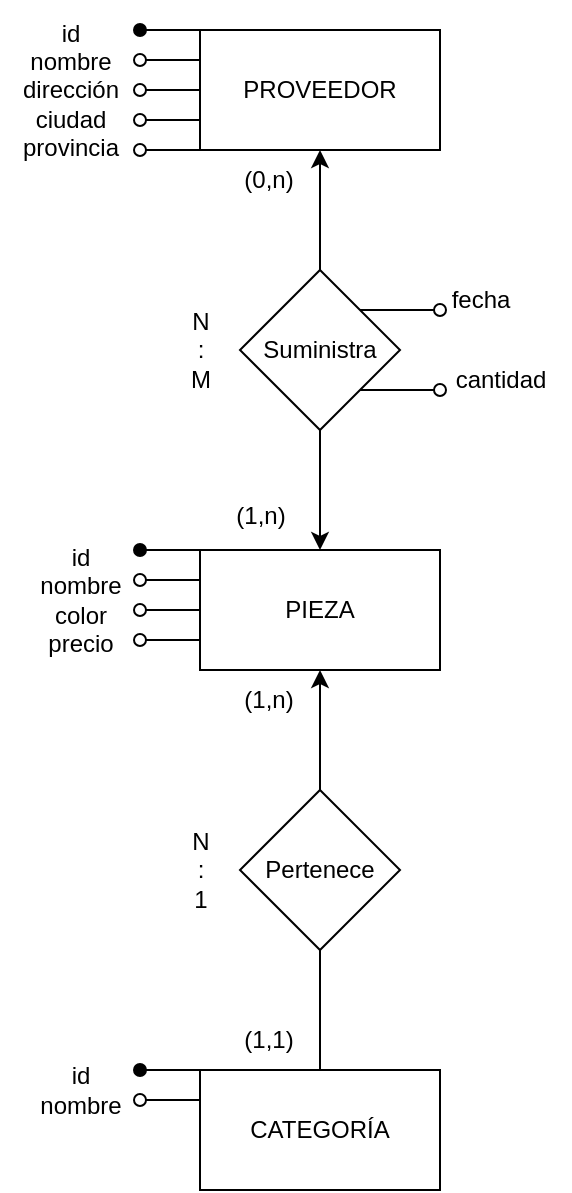 <mxfile version="24.4.0" type="device" pages="2">
  <diagram id="WUGroLP25hpY5_BuatHD" name="Ej1">
    <mxGraphModel dx="924" dy="835" grid="1" gridSize="10" guides="1" tooltips="1" connect="1" arrows="1" fold="1" page="1" pageScale="1" pageWidth="827" pageHeight="1169" math="0" shadow="0">
      <root>
        <mxCell id="0" />
        <mxCell id="1" parent="0" />
        <mxCell id="RNf597-gyo3NhvuBOlGK-37" style="edgeStyle=orthogonalEdgeStyle;rounded=0;orthogonalLoop=1;jettySize=auto;html=1;exitX=0;exitY=0;exitDx=0;exitDy=0;endArrow=oval;endFill=1;" parent="1" source="RNf597-gyo3NhvuBOlGK-1" edge="1">
          <mxGeometry relative="1" as="geometry">
            <mxPoint x="390" y="560.143" as="targetPoint" />
          </mxGeometry>
        </mxCell>
        <mxCell id="RNf597-gyo3NhvuBOlGK-38" style="edgeStyle=orthogonalEdgeStyle;rounded=0;orthogonalLoop=1;jettySize=auto;html=1;exitX=0;exitY=0.25;exitDx=0;exitDy=0;endArrow=oval;endFill=0;" parent="1" source="RNf597-gyo3NhvuBOlGK-1" edge="1">
          <mxGeometry relative="1" as="geometry">
            <mxPoint x="390" y="575" as="targetPoint" />
          </mxGeometry>
        </mxCell>
        <mxCell id="RNf597-gyo3NhvuBOlGK-39" style="edgeStyle=orthogonalEdgeStyle;rounded=0;orthogonalLoop=1;jettySize=auto;html=1;exitX=0;exitY=0.5;exitDx=0;exitDy=0;endArrow=oval;endFill=0;" parent="1" source="RNf597-gyo3NhvuBOlGK-1" edge="1">
          <mxGeometry relative="1" as="geometry">
            <mxPoint x="390" y="589.857" as="targetPoint" />
          </mxGeometry>
        </mxCell>
        <mxCell id="RNf597-gyo3NhvuBOlGK-40" style="edgeStyle=orthogonalEdgeStyle;rounded=0;orthogonalLoop=1;jettySize=auto;html=1;exitX=0;exitY=0.75;exitDx=0;exitDy=0;endArrow=oval;endFill=0;" parent="1" source="RNf597-gyo3NhvuBOlGK-1" edge="1">
          <mxGeometry relative="1" as="geometry">
            <mxPoint x="390" y="605.286" as="targetPoint" />
          </mxGeometry>
        </mxCell>
        <mxCell id="RNf597-gyo3NhvuBOlGK-1" value="PIEZA" style="rounded=0;whiteSpace=wrap;html=1;" parent="1" vertex="1">
          <mxGeometry x="420" y="560" width="120" height="60" as="geometry" />
        </mxCell>
        <mxCell id="RNf597-gyo3NhvuBOlGK-5" style="edgeStyle=orthogonalEdgeStyle;rounded=0;orthogonalLoop=1;jettySize=auto;html=1;exitX=0;exitY=0.25;exitDx=0;exitDy=0;endArrow=oval;endFill=0;" parent="1" source="RNf597-gyo3NhvuBOlGK-2" edge="1">
          <mxGeometry relative="1" as="geometry">
            <mxPoint x="390" y="315" as="targetPoint" />
          </mxGeometry>
        </mxCell>
        <mxCell id="RNf597-gyo3NhvuBOlGK-6" style="edgeStyle=orthogonalEdgeStyle;rounded=0;orthogonalLoop=1;jettySize=auto;html=1;exitX=0;exitY=0.5;exitDx=0;exitDy=0;endArrow=oval;endFill=0;" parent="1" source="RNf597-gyo3NhvuBOlGK-2" edge="1">
          <mxGeometry relative="1" as="geometry">
            <mxPoint x="390" y="330" as="targetPoint" />
          </mxGeometry>
        </mxCell>
        <mxCell id="RNf597-gyo3NhvuBOlGK-7" style="edgeStyle=orthogonalEdgeStyle;rounded=0;orthogonalLoop=1;jettySize=auto;html=1;exitX=0;exitY=0.75;exitDx=0;exitDy=0;endArrow=oval;endFill=0;" parent="1" source="RNf597-gyo3NhvuBOlGK-2" edge="1">
          <mxGeometry relative="1" as="geometry">
            <mxPoint x="390" y="345" as="targetPoint" />
          </mxGeometry>
        </mxCell>
        <mxCell id="RNf597-gyo3NhvuBOlGK-8" style="edgeStyle=orthogonalEdgeStyle;rounded=0;orthogonalLoop=1;jettySize=auto;html=1;exitX=0;exitY=0;exitDx=0;exitDy=0;endArrow=oval;endFill=1;" parent="1" source="RNf597-gyo3NhvuBOlGK-2" edge="1">
          <mxGeometry relative="1" as="geometry">
            <mxPoint x="390" y="300" as="targetPoint" />
          </mxGeometry>
        </mxCell>
        <mxCell id="RNf597-gyo3NhvuBOlGK-9" style="edgeStyle=orthogonalEdgeStyle;rounded=0;orthogonalLoop=1;jettySize=auto;html=1;exitX=0;exitY=1;exitDx=0;exitDy=0;endArrow=oval;endFill=0;" parent="1" source="RNf597-gyo3NhvuBOlGK-2" edge="1">
          <mxGeometry relative="1" as="geometry">
            <mxPoint x="390" y="360" as="targetPoint" />
          </mxGeometry>
        </mxCell>
        <mxCell id="RNf597-gyo3NhvuBOlGK-2" value="PROVEEDOR" style="rounded=0;whiteSpace=wrap;html=1;" parent="1" vertex="1">
          <mxGeometry x="420" y="300" width="120" height="60" as="geometry" />
        </mxCell>
        <mxCell id="RNf597-gyo3NhvuBOlGK-11" value="id&lt;div&gt;nombre&lt;/div&gt;&lt;div&gt;dirección&lt;/div&gt;&lt;div&gt;ciudad&lt;/div&gt;&lt;div&gt;provincia&lt;/div&gt;" style="text;html=1;align=center;verticalAlign=middle;resizable=0;points=[];autosize=1;strokeColor=none;fillColor=none;" parent="1" vertex="1">
          <mxGeometry x="320" y="285" width="70" height="90" as="geometry" />
        </mxCell>
        <mxCell id="RNf597-gyo3NhvuBOlGK-15" style="edgeStyle=orthogonalEdgeStyle;rounded=0;orthogonalLoop=1;jettySize=auto;html=1;exitX=0.5;exitY=1;exitDx=0;exitDy=0;entryX=0.5;entryY=0;entryDx=0;entryDy=0;" parent="1" source="RNf597-gyo3NhvuBOlGK-12" target="RNf597-gyo3NhvuBOlGK-1" edge="1">
          <mxGeometry relative="1" as="geometry" />
        </mxCell>
        <mxCell id="RNf597-gyo3NhvuBOlGK-22" style="edgeStyle=orthogonalEdgeStyle;rounded=0;orthogonalLoop=1;jettySize=auto;html=1;exitX=1;exitY=0;exitDx=0;exitDy=0;endArrow=oval;endFill=0;" parent="1" source="RNf597-gyo3NhvuBOlGK-12" edge="1">
          <mxGeometry relative="1" as="geometry">
            <mxPoint x="540" y="440.143" as="targetPoint" />
          </mxGeometry>
        </mxCell>
        <mxCell id="RNf597-gyo3NhvuBOlGK-23" style="edgeStyle=orthogonalEdgeStyle;rounded=0;orthogonalLoop=1;jettySize=auto;html=1;exitX=1;exitY=1;exitDx=0;exitDy=0;endArrow=oval;endFill=0;" parent="1" source="RNf597-gyo3NhvuBOlGK-12" edge="1">
          <mxGeometry relative="1" as="geometry">
            <mxPoint x="540" y="480.143" as="targetPoint" />
          </mxGeometry>
        </mxCell>
        <mxCell id="RNf597-gyo3NhvuBOlGK-30" style="edgeStyle=orthogonalEdgeStyle;rounded=0;orthogonalLoop=1;jettySize=auto;html=1;exitX=0.5;exitY=0;exitDx=0;exitDy=0;entryX=0.5;entryY=1;entryDx=0;entryDy=0;" parent="1" source="RNf597-gyo3NhvuBOlGK-12" target="RNf597-gyo3NhvuBOlGK-2" edge="1">
          <mxGeometry relative="1" as="geometry" />
        </mxCell>
        <mxCell id="RNf597-gyo3NhvuBOlGK-12" value="Suministra" style="rhombus;whiteSpace=wrap;html=1;" parent="1" vertex="1">
          <mxGeometry x="440" y="420" width="80" height="80" as="geometry" />
        </mxCell>
        <mxCell id="RNf597-gyo3NhvuBOlGK-19" value="N&lt;div&gt;:&lt;/div&gt;&lt;div&gt;M&lt;/div&gt;" style="text;html=1;align=center;verticalAlign=middle;resizable=0;points=[];autosize=1;strokeColor=none;fillColor=none;" parent="1" vertex="1">
          <mxGeometry x="405" y="430" width="30" height="60" as="geometry" />
        </mxCell>
        <mxCell id="RNf597-gyo3NhvuBOlGK-20" value="(1,n)" style="text;html=1;align=center;verticalAlign=middle;resizable=0;points=[];autosize=1;strokeColor=none;fillColor=none;" parent="1" vertex="1">
          <mxGeometry x="425" y="528" width="50" height="30" as="geometry" />
        </mxCell>
        <mxCell id="RNf597-gyo3NhvuBOlGK-21" value="(0&lt;span style=&quot;background-color: initial;&quot;&gt;,n&lt;/span&gt;&lt;span style=&quot;background-color: initial;&quot;&gt;)&lt;/span&gt;" style="text;html=1;align=center;verticalAlign=middle;resizable=0;points=[];autosize=1;strokeColor=none;fillColor=none;" parent="1" vertex="1">
          <mxGeometry x="429" y="360" width="50" height="30" as="geometry" />
        </mxCell>
        <mxCell id="RNf597-gyo3NhvuBOlGK-24" value="fecha" style="text;html=1;align=center;verticalAlign=middle;resizable=0;points=[];autosize=1;strokeColor=none;fillColor=none;" parent="1" vertex="1">
          <mxGeometry x="535" y="420" width="50" height="30" as="geometry" />
        </mxCell>
        <mxCell id="RNf597-gyo3NhvuBOlGK-26" value="cantidad" style="text;html=1;align=center;verticalAlign=middle;resizable=0;points=[];autosize=1;strokeColor=none;fillColor=none;" parent="1" vertex="1">
          <mxGeometry x="535" y="460" width="70" height="30" as="geometry" />
        </mxCell>
        <mxCell id="RNf597-gyo3NhvuBOlGK-28" value="id&lt;div&gt;nombre&lt;/div&gt;&lt;div&gt;color&lt;/div&gt;&lt;div&gt;precio&lt;/div&gt;" style="text;html=1;align=center;verticalAlign=middle;resizable=0;points=[];autosize=1;strokeColor=none;fillColor=none;" parent="1" vertex="1">
          <mxGeometry x="330" y="550" width="60" height="70" as="geometry" />
        </mxCell>
        <mxCell id="RNf597-gyo3NhvuBOlGK-53" style="edgeStyle=orthogonalEdgeStyle;rounded=0;orthogonalLoop=1;jettySize=auto;html=1;exitX=0.5;exitY=0;exitDx=0;exitDy=0;entryX=0.5;entryY=1;entryDx=0;entryDy=0;" parent="1" source="RNf597-gyo3NhvuBOlGK-42" target="RNf597-gyo3NhvuBOlGK-1" edge="1">
          <mxGeometry relative="1" as="geometry" />
        </mxCell>
        <mxCell id="RNf597-gyo3NhvuBOlGK-54" style="edgeStyle=orthogonalEdgeStyle;rounded=0;orthogonalLoop=1;jettySize=auto;html=1;exitX=0.5;exitY=1;exitDx=0;exitDy=0;entryX=0.5;entryY=0;entryDx=0;entryDy=0;endArrow=none;endFill=0;" parent="1" source="RNf597-gyo3NhvuBOlGK-42" target="RNf597-gyo3NhvuBOlGK-44" edge="1">
          <mxGeometry relative="1" as="geometry" />
        </mxCell>
        <mxCell id="RNf597-gyo3NhvuBOlGK-42" value="Pertenece" style="rhombus;whiteSpace=wrap;html=1;" parent="1" vertex="1">
          <mxGeometry x="440" y="680" width="80" height="80" as="geometry" />
        </mxCell>
        <mxCell id="RNf597-gyo3NhvuBOlGK-48" style="edgeStyle=orthogonalEdgeStyle;rounded=0;orthogonalLoop=1;jettySize=auto;html=1;exitX=0;exitY=0;exitDx=0;exitDy=0;endArrow=oval;endFill=1;" parent="1" source="RNf597-gyo3NhvuBOlGK-44" edge="1">
          <mxGeometry relative="1" as="geometry">
            <mxPoint x="390" y="819.833" as="targetPoint" />
          </mxGeometry>
        </mxCell>
        <mxCell id="RNf597-gyo3NhvuBOlGK-49" style="edgeStyle=orthogonalEdgeStyle;rounded=0;orthogonalLoop=1;jettySize=auto;html=1;exitX=0;exitY=0.25;exitDx=0;exitDy=0;endArrow=oval;endFill=0;" parent="1" source="RNf597-gyo3NhvuBOlGK-44" edge="1">
          <mxGeometry relative="1" as="geometry">
            <mxPoint x="390" y="834.833" as="targetPoint" />
          </mxGeometry>
        </mxCell>
        <mxCell id="RNf597-gyo3NhvuBOlGK-44" value="CATEGORÍA" style="rounded=0;whiteSpace=wrap;html=1;" parent="1" vertex="1">
          <mxGeometry x="420" y="820" width="120" height="60" as="geometry" />
        </mxCell>
        <mxCell id="RNf597-gyo3NhvuBOlGK-50" value="id&lt;div&gt;nombre&lt;/div&gt;" style="text;html=1;align=center;verticalAlign=middle;resizable=0;points=[];autosize=1;strokeColor=none;fillColor=none;" parent="1" vertex="1">
          <mxGeometry x="330" y="810" width="60" height="40" as="geometry" />
        </mxCell>
        <mxCell id="RNf597-gyo3NhvuBOlGK-51" value="N&lt;div&gt;:&lt;/div&gt;&lt;div&gt;1&lt;/div&gt;" style="text;html=1;align=center;verticalAlign=middle;resizable=0;points=[];autosize=1;strokeColor=none;fillColor=none;" parent="1" vertex="1">
          <mxGeometry x="405" y="690" width="30" height="60" as="geometry" />
        </mxCell>
        <mxCell id="RNf597-gyo3NhvuBOlGK-55" value="(1,1)" style="text;html=1;align=center;verticalAlign=middle;resizable=0;points=[];autosize=1;strokeColor=none;fillColor=none;" parent="1" vertex="1">
          <mxGeometry x="429" y="790" width="50" height="30" as="geometry" />
        </mxCell>
        <mxCell id="RNf597-gyo3NhvuBOlGK-56" value="(1,n)" style="text;html=1;align=center;verticalAlign=middle;resizable=0;points=[];autosize=1;strokeColor=none;fillColor=none;" parent="1" vertex="1">
          <mxGeometry x="429" y="620" width="50" height="30" as="geometry" />
        </mxCell>
      </root>
    </mxGraphModel>
  </diagram>
  <diagram id="6krK5cA6Olcx_yHs3hE6" name="Ej4">
    <mxGraphModel dx="924" dy="835" grid="1" gridSize="10" guides="1" tooltips="1" connect="1" arrows="1" fold="1" page="1" pageScale="1" pageWidth="827" pageHeight="1169" math="0" shadow="0">
      <root>
        <mxCell id="0" />
        <mxCell id="1" parent="0" />
        <mxCell id="6idFCUpE1DSt6lWSHPrx-60" style="edgeStyle=orthogonalEdgeStyle;rounded=0;orthogonalLoop=1;jettySize=auto;html=1;exitX=1;exitY=0.5;exitDx=0;exitDy=0;endArrow=oval;endFill=1;" parent="1" source="6idFCUpE1DSt6lWSHPrx-1" edge="1">
          <mxGeometry relative="1" as="geometry">
            <mxPoint x="370" y="260" as="targetPoint" />
          </mxGeometry>
        </mxCell>
        <mxCell id="6idFCUpE1DSt6lWSHPrx-1" value="PROYECTO INVESTIGACIÓN" style="rounded=0;whiteSpace=wrap;html=1;" parent="1" vertex="1">
          <mxGeometry x="210" y="230" width="120" height="60" as="geometry" />
        </mxCell>
        <mxCell id="6idFCUpE1DSt6lWSHPrx-7" value="&lt;u&gt;id&lt;/u&gt;&lt;div&gt;nombre&lt;/div&gt;&lt;div&gt;presupuesto&lt;/div&gt;&lt;div&gt;programa&lt;/div&gt;&lt;div&gt;f_inicio&lt;/div&gt;&lt;div&gt;f_&lt;span style=&quot;background-color: initial;&quot;&gt;fin&lt;/span&gt;&lt;/div&gt;&lt;div&gt;descripcion&lt;/div&gt;" style="text;html=1;align=center;verticalAlign=middle;resizable=0;points=[];autosize=1;strokeColor=none;fillColor=none;" parent="1" vertex="1">
          <mxGeometry x="380" y="205" width="90" height="110" as="geometry" />
        </mxCell>
        <mxCell id="6idFCUpE1DSt6lWSHPrx-21" style="edgeStyle=orthogonalEdgeStyle;rounded=0;orthogonalLoop=1;jettySize=auto;html=1;exitX=0.5;exitY=1;exitDx=0;exitDy=0;entryX=0;entryY=0.5;entryDx=0;entryDy=0;shape=link;" parent="1" source="6idFCUpE1DSt6lWSHPrx-8" target="6idFCUpE1DSt6lWSHPrx-20" edge="1">
          <mxGeometry relative="1" as="geometry" />
        </mxCell>
        <mxCell id="6idFCUpE1DSt6lWSHPrx-47" style="edgeStyle=orthogonalEdgeStyle;rounded=0;orthogonalLoop=1;jettySize=auto;html=1;exitX=1;exitY=0.5;exitDx=0;exitDy=0;entryX=0;entryY=0.5;entryDx=0;entryDy=0;endArrow=none;endFill=0;" parent="1" source="6idFCUpE1DSt6lWSHPrx-8" target="6idFCUpE1DSt6lWSHPrx-44" edge="1">
          <mxGeometry relative="1" as="geometry" />
        </mxCell>
        <mxCell id="6idFCUpE1DSt6lWSHPrx-61" style="edgeStyle=orthogonalEdgeStyle;rounded=0;orthogonalLoop=1;jettySize=auto;html=1;exitX=0;exitY=0.5;exitDx=0;exitDy=0;endArrow=oval;endFill=1;" parent="1" source="6idFCUpE1DSt6lWSHPrx-8" edge="1">
          <mxGeometry relative="1" as="geometry">
            <mxPoint x="190" y="480" as="targetPoint" />
          </mxGeometry>
        </mxCell>
        <mxCell id="6idFCUpE1DSt6lWSHPrx-8" value="PROFESOR" style="rounded=0;whiteSpace=wrap;html=1;" parent="1" vertex="1">
          <mxGeometry x="210" y="450" width="120" height="60" as="geometry" />
        </mxCell>
        <mxCell id="6idFCUpE1DSt6lWSHPrx-12" style="edgeStyle=orthogonalEdgeStyle;rounded=0;orthogonalLoop=1;jettySize=auto;html=1;exitX=1;exitY=0;exitDx=0;exitDy=0;endArrow=oval;endFill=0;" parent="1" source="6idFCUpE1DSt6lWSHPrx-9" edge="1">
          <mxGeometry relative="1" as="geometry">
            <mxPoint x="340" y="350" as="targetPoint" />
          </mxGeometry>
        </mxCell>
        <mxCell id="6idFCUpE1DSt6lWSHPrx-13" style="edgeStyle=orthogonalEdgeStyle;rounded=0;orthogonalLoop=1;jettySize=auto;html=1;exitX=1;exitY=1;exitDx=0;exitDy=0;endArrow=oval;endFill=0;" parent="1" source="6idFCUpE1DSt6lWSHPrx-9" edge="1">
          <mxGeometry relative="1" as="geometry">
            <mxPoint x="340" y="390" as="targetPoint" />
          </mxGeometry>
        </mxCell>
        <mxCell id="6idFCUpE1DSt6lWSHPrx-18" style="edgeStyle=orthogonalEdgeStyle;rounded=0;orthogonalLoop=1;jettySize=auto;html=1;exitX=0.5;exitY=0;exitDx=0;exitDy=0;entryX=0.5;entryY=1;entryDx=0;entryDy=0;" parent="1" source="6idFCUpE1DSt6lWSHPrx-9" target="6idFCUpE1DSt6lWSHPrx-1" edge="1">
          <mxGeometry relative="1" as="geometry" />
        </mxCell>
        <mxCell id="6idFCUpE1DSt6lWSHPrx-19" style="edgeStyle=orthogonalEdgeStyle;rounded=0;orthogonalLoop=1;jettySize=auto;html=1;exitX=0.5;exitY=1;exitDx=0;exitDy=0;entryX=0.5;entryY=0;entryDx=0;entryDy=0;" parent="1" source="6idFCUpE1DSt6lWSHPrx-9" target="6idFCUpE1DSt6lWSHPrx-8" edge="1">
          <mxGeometry relative="1" as="geometry" />
        </mxCell>
        <mxCell id="6idFCUpE1DSt6lWSHPrx-9" value="Trabaja" style="rhombus;whiteSpace=wrap;html=1;" parent="1" vertex="1">
          <mxGeometry x="230" y="330" width="80" height="80" as="geometry" />
        </mxCell>
        <mxCell id="6idFCUpE1DSt6lWSHPrx-14" value="f_&lt;span style=&quot;background-color: initial;&quot;&gt;inicio&lt;/span&gt;&lt;div&gt;&lt;div&gt;&lt;br&gt;&lt;/div&gt;&lt;div&gt;&lt;br&gt;&lt;/div&gt;&lt;div&gt;f_fin&lt;/div&gt;&lt;/div&gt;" style="text;html=1;align=center;verticalAlign=middle;resizable=0;points=[];autosize=1;strokeColor=none;fillColor=none;" parent="1" vertex="1">
          <mxGeometry x="340" y="335" width="60" height="70" as="geometry" />
        </mxCell>
        <mxCell id="6idFCUpE1DSt6lWSHPrx-16" value="&lt;u&gt;id&lt;/u&gt;&lt;div&gt;nombre&lt;/div&gt;&lt;div&gt;apellido1&lt;/div&gt;&lt;div&gt;apellido2&lt;/div&gt;&lt;div&gt;despacho&lt;/div&gt;&lt;div&gt;teléfono&lt;/div&gt;" style="text;html=1;align=center;verticalAlign=middle;resizable=0;points=[];autosize=1;strokeColor=none;fillColor=none;" parent="1" vertex="1">
          <mxGeometry x="120" y="430" width="80" height="100" as="geometry" />
        </mxCell>
        <mxCell id="6idFCUpE1DSt6lWSHPrx-17" value="N&lt;div&gt;:&lt;/div&gt;&lt;div&gt;M&lt;/div&gt;" style="text;html=1;align=center;verticalAlign=middle;resizable=0;points=[];autosize=1;strokeColor=none;fillColor=none;" parent="1" vertex="1">
          <mxGeometry x="200" y="340" width="30" height="60" as="geometry" />
        </mxCell>
        <mxCell id="6idFCUpE1DSt6lWSHPrx-75" style="edgeStyle=orthogonalEdgeStyle;rounded=0;orthogonalLoop=1;jettySize=auto;html=1;exitX=0;exitY=0.25;exitDx=0;exitDy=0;endArrow=oval;endFill=1;" parent="1" source="6idFCUpE1DSt6lWSHPrx-20" edge="1">
          <mxGeometry relative="1" as="geometry">
            <mxPoint x="290" y="540" as="targetPoint" />
          </mxGeometry>
        </mxCell>
        <mxCell id="6idFCUpE1DSt6lWSHPrx-20" value="" style="triangle;whiteSpace=wrap;html=1;rotation=90;" parent="1" vertex="1">
          <mxGeometry x="240" y="545" width="60" height="80" as="geometry" />
        </mxCell>
        <mxCell id="6idFCUpE1DSt6lWSHPrx-41" style="edgeStyle=orthogonalEdgeStyle;rounded=0;orthogonalLoop=1;jettySize=auto;html=1;exitX=0;exitY=0.5;exitDx=0;exitDy=0;entryX=0.5;entryY=1;entryDx=0;entryDy=0;endArrow=none;endFill=0;" parent="1" source="6idFCUpE1DSt6lWSHPrx-22" target="6idFCUpE1DSt6lWSHPrx-39" edge="1">
          <mxGeometry relative="1" as="geometry" />
        </mxCell>
        <mxCell id="6idFCUpE1DSt6lWSHPrx-22" value="DOCTOR" style="rounded=0;whiteSpace=wrap;html=1;" parent="1" vertex="1">
          <mxGeometry x="120" y="660" width="120" height="60" as="geometry" />
        </mxCell>
        <mxCell id="6idFCUpE1DSt6lWSHPrx-23" value="NO DOCTOR" style="rounded=0;whiteSpace=wrap;html=1;" parent="1" vertex="1">
          <mxGeometry x="294" y="660" width="120" height="60" as="geometry" />
        </mxCell>
        <mxCell id="6idFCUpE1DSt6lWSHPrx-25" value="" style="endArrow=none;html=1;rounded=0;exitX=0.5;exitY=0;exitDx=0;exitDy=0;entryX=0.5;entryY=1;entryDx=0;entryDy=0;" parent="1" source="6idFCUpE1DSt6lWSHPrx-22" target="6idFCUpE1DSt6lWSHPrx-20" edge="1">
          <mxGeometry width="50" height="50" relative="1" as="geometry">
            <mxPoint x="220" y="570" as="sourcePoint" />
            <mxPoint x="270" y="520" as="targetPoint" />
          </mxGeometry>
        </mxCell>
        <mxCell id="6idFCUpE1DSt6lWSHPrx-26" value="" style="endArrow=none;html=1;rounded=0;exitX=0.5;exitY=0;exitDx=0;exitDy=0;entryX=0.5;entryY=0;entryDx=0;entryDy=0;" parent="1" source="6idFCUpE1DSt6lWSHPrx-23" target="6idFCUpE1DSt6lWSHPrx-20" edge="1">
          <mxGeometry width="50" height="50" relative="1" as="geometry">
            <mxPoint x="220" y="570" as="sourcePoint" />
            <mxPoint x="270" y="520" as="targetPoint" />
          </mxGeometry>
        </mxCell>
        <mxCell id="6idFCUpE1DSt6lWSHPrx-29" value="" style="verticalLabelPosition=bottom;verticalAlign=top;html=1;shape=mxgraph.basic.arc;startAngle=0.25;endAngle=0.75;" parent="1" vertex="1">
          <mxGeometry x="220" y="545" width="100" height="100" as="geometry" />
        </mxCell>
        <mxCell id="6idFCUpE1DSt6lWSHPrx-34" style="edgeStyle=orthogonalEdgeStyle;rounded=0;orthogonalLoop=1;jettySize=auto;html=1;exitX=1;exitY=1;exitDx=0;exitDy=0;" parent="1" source="6idFCUpE1DSt6lWSHPrx-30" edge="1">
          <mxGeometry relative="1" as="geometry">
            <mxPoint x="330" y="810" as="targetPoint" />
          </mxGeometry>
        </mxCell>
        <mxCell id="6idFCUpE1DSt6lWSHPrx-35" style="edgeStyle=orthogonalEdgeStyle;rounded=0;orthogonalLoop=1;jettySize=auto;html=1;exitX=0;exitY=1;exitDx=0;exitDy=0;" parent="1" source="6idFCUpE1DSt6lWSHPrx-30" edge="1">
          <mxGeometry relative="1" as="geometry">
            <mxPoint x="210" y="810" as="targetPoint" />
          </mxGeometry>
        </mxCell>
        <mxCell id="6tdBTp6br9wu9enBadeI-1" style="edgeStyle=orthogonalEdgeStyle;rounded=0;orthogonalLoop=1;jettySize=auto;html=1;exitX=0;exitY=0.5;exitDx=0;exitDy=0;entryX=0.5;entryY=1;entryDx=0;entryDy=0;" edge="1" parent="1" source="6idFCUpE1DSt6lWSHPrx-30" target="6idFCUpE1DSt6lWSHPrx-22">
          <mxGeometry relative="1" as="geometry" />
        </mxCell>
        <mxCell id="6tdBTp6br9wu9enBadeI-2" style="edgeStyle=orthogonalEdgeStyle;rounded=0;orthogonalLoop=1;jettySize=auto;html=1;exitX=1;exitY=0.5;exitDx=0;exitDy=0;entryX=0.5;entryY=1;entryDx=0;entryDy=0;" edge="1" parent="1" source="6idFCUpE1DSt6lWSHPrx-30" target="6idFCUpE1DSt6lWSHPrx-23">
          <mxGeometry relative="1" as="geometry" />
        </mxCell>
        <mxCell id="6idFCUpE1DSt6lWSHPrx-30" value="Supervisa" style="rhombus;whiteSpace=wrap;html=1;" parent="1" vertex="1">
          <mxGeometry x="230" y="750" width="80" height="80" as="geometry" />
        </mxCell>
        <mxCell id="6idFCUpE1DSt6lWSHPrx-33" value="N:M" style="text;html=1;align=center;verticalAlign=middle;resizable=0;points=[];autosize=1;strokeColor=none;fillColor=none;" parent="1" vertex="1">
          <mxGeometry x="245" y="830" width="50" height="30" as="geometry" />
        </mxCell>
        <mxCell id="6idFCUpE1DSt6lWSHPrx-36" value="f_inicio" style="text;html=1;align=center;verticalAlign=middle;resizable=0;points=[];autosize=1;strokeColor=none;fillColor=none;" parent="1" vertex="1">
          <mxGeometry x="160" y="798" width="60" height="30" as="geometry" />
        </mxCell>
        <mxCell id="6idFCUpE1DSt6lWSHPrx-38" value="f_fin" style="text;html=1;align=center;verticalAlign=middle;resizable=0;points=[];autosize=1;strokeColor=none;fillColor=none;" parent="1" vertex="1">
          <mxGeometry x="320" y="798" width="50" height="30" as="geometry" />
        </mxCell>
        <mxCell id="6idFCUpE1DSt6lWSHPrx-42" style="edgeStyle=orthogonalEdgeStyle;rounded=0;orthogonalLoop=1;jettySize=auto;html=1;exitX=0.5;exitY=0;exitDx=0;exitDy=0;entryX=0;entryY=0.5;entryDx=0;entryDy=0;endArrow=none;endFill=0;" parent="1" source="6idFCUpE1DSt6lWSHPrx-39" target="6idFCUpE1DSt6lWSHPrx-1" edge="1">
          <mxGeometry relative="1" as="geometry" />
        </mxCell>
        <mxCell id="6idFCUpE1DSt6lWSHPrx-39" value="Es Investigador Principal" style="rhombus;whiteSpace=wrap;html=1;" parent="1" vertex="1">
          <mxGeometry x="40" y="405" width="80" height="80" as="geometry" />
        </mxCell>
        <mxCell id="6idFCUpE1DSt6lWSHPrx-43" value="N&lt;div&gt;:&lt;/div&gt;&lt;div&gt;1&lt;/div&gt;" style="text;html=1;align=center;verticalAlign=middle;resizable=0;points=[];autosize=1;strokeColor=none;fillColor=none;" parent="1" vertex="1">
          <mxGeometry x="10" y="415" width="30" height="60" as="geometry" />
        </mxCell>
        <mxCell id="6idFCUpE1DSt6lWSHPrx-48" style="edgeStyle=orthogonalEdgeStyle;rounded=0;orthogonalLoop=1;jettySize=auto;html=1;exitX=1;exitY=0.5;exitDx=0;exitDy=0;entryX=0;entryY=0.5;entryDx=0;entryDy=0;endArrow=none;endFill=0;" parent="1" source="6idFCUpE1DSt6lWSHPrx-44" target="6idFCUpE1DSt6lWSHPrx-45" edge="1">
          <mxGeometry relative="1" as="geometry" />
        </mxCell>
        <mxCell id="6idFCUpE1DSt6lWSHPrx-44" value="Escribe" style="rhombus;whiteSpace=wrap;html=1;" parent="1" vertex="1">
          <mxGeometry x="390" y="440" width="80" height="80" as="geometry" />
        </mxCell>
        <mxCell id="6idFCUpE1DSt6lWSHPrx-59" style="edgeStyle=orthogonalEdgeStyle;rounded=0;orthogonalLoop=1;jettySize=auto;html=1;exitX=1;exitY=0.5;exitDx=0;exitDy=0;endArrow=oval;endFill=1;" parent="1" source="6idFCUpE1DSt6lWSHPrx-45" edge="1">
          <mxGeometry relative="1" as="geometry">
            <mxPoint x="680" y="480" as="targetPoint" />
          </mxGeometry>
        </mxCell>
        <mxCell id="6idFCUpE1DSt6lWSHPrx-45" value="PUBLICACIÓN" style="rounded=0;whiteSpace=wrap;html=1;" parent="1" vertex="1">
          <mxGeometry x="530" y="450" width="120" height="60" as="geometry" />
        </mxCell>
        <mxCell id="6idFCUpE1DSt6lWSHPrx-46" value="&lt;u&gt;id&lt;/u&gt;&lt;div&gt;título&lt;/div&gt;" style="text;html=1;align=center;verticalAlign=middle;resizable=0;points=[];autosize=1;strokeColor=none;fillColor=none;" parent="1" vertex="1">
          <mxGeometry x="684" y="460" width="50" height="40" as="geometry" />
        </mxCell>
        <mxCell id="6idFCUpE1DSt6lWSHPrx-49" value="N:M" style="text;html=1;align=center;verticalAlign=middle;resizable=0;points=[];autosize=1;strokeColor=none;fillColor=none;" parent="1" vertex="1">
          <mxGeometry x="405" y="410" width="50" height="30" as="geometry" />
        </mxCell>
        <mxCell id="6idFCUpE1DSt6lWSHPrx-74" style="edgeStyle=orthogonalEdgeStyle;rounded=0;orthogonalLoop=1;jettySize=auto;html=1;exitX=0;exitY=0.25;exitDx=0;exitDy=0;endArrow=oval;endFill=1;" parent="1" source="6idFCUpE1DSt6lWSHPrx-51" edge="1">
          <mxGeometry relative="1" as="geometry">
            <mxPoint x="610" y="540" as="targetPoint" />
          </mxGeometry>
        </mxCell>
        <mxCell id="6idFCUpE1DSt6lWSHPrx-51" value="" style="triangle;whiteSpace=wrap;html=1;rotation=90;" parent="1" vertex="1">
          <mxGeometry x="560" y="545" width="60" height="80" as="geometry" />
        </mxCell>
        <mxCell id="6idFCUpE1DSt6lWSHPrx-63" style="edgeStyle=orthogonalEdgeStyle;rounded=0;orthogonalLoop=1;jettySize=auto;html=1;exitX=0.5;exitY=1;exitDx=0;exitDy=0;endArrow=oval;endFill=1;" parent="1" source="6idFCUpE1DSt6lWSHPrx-52" edge="1">
          <mxGeometry relative="1" as="geometry">
            <mxPoint x="500.167" y="750" as="targetPoint" />
          </mxGeometry>
        </mxCell>
        <mxCell id="6idFCUpE1DSt6lWSHPrx-52" value="REVI&lt;span style=&quot;background-color: initial;&quot;&gt;STA&lt;/span&gt;" style="rounded=0;whiteSpace=wrap;html=1;" parent="1" vertex="1">
          <mxGeometry x="440" y="660" width="120" height="60" as="geometry" />
        </mxCell>
        <mxCell id="6idFCUpE1DSt6lWSHPrx-65" style="edgeStyle=orthogonalEdgeStyle;rounded=0;orthogonalLoop=1;jettySize=auto;html=1;exitX=0.5;exitY=1;exitDx=0;exitDy=0;endArrow=oval;endFill=1;" parent="1" source="6idFCUpE1DSt6lWSHPrx-53" edge="1">
          <mxGeometry relative="1" as="geometry">
            <mxPoint x="674.333" y="750" as="targetPoint" />
          </mxGeometry>
        </mxCell>
        <mxCell id="6idFCUpE1DSt6lWSHPrx-53" value="CONGRESO" style="rounded=0;whiteSpace=wrap;html=1;" parent="1" vertex="1">
          <mxGeometry x="614" y="660" width="120" height="60" as="geometry" />
        </mxCell>
        <mxCell id="6idFCUpE1DSt6lWSHPrx-54" value="" style="endArrow=none;html=1;rounded=0;exitX=0.5;exitY=0;exitDx=0;exitDy=0;entryX=0.5;entryY=1;entryDx=0;entryDy=0;" parent="1" source="6idFCUpE1DSt6lWSHPrx-52" target="6idFCUpE1DSt6lWSHPrx-51" edge="1">
          <mxGeometry width="50" height="50" relative="1" as="geometry">
            <mxPoint x="540" y="570" as="sourcePoint" />
            <mxPoint x="590" y="520" as="targetPoint" />
          </mxGeometry>
        </mxCell>
        <mxCell id="6idFCUpE1DSt6lWSHPrx-55" value="" style="endArrow=none;html=1;rounded=0;exitX=0.5;exitY=0;exitDx=0;exitDy=0;entryX=0.5;entryY=0;entryDx=0;entryDy=0;" parent="1" source="6idFCUpE1DSt6lWSHPrx-53" target="6idFCUpE1DSt6lWSHPrx-51" edge="1">
          <mxGeometry width="50" height="50" relative="1" as="geometry">
            <mxPoint x="540" y="570" as="sourcePoint" />
            <mxPoint x="590" y="520" as="targetPoint" />
          </mxGeometry>
        </mxCell>
        <mxCell id="6idFCUpE1DSt6lWSHPrx-56" value="" style="verticalLabelPosition=bottom;verticalAlign=top;html=1;shape=mxgraph.basic.arc;startAngle=0.25;endAngle=0.75;" parent="1" vertex="1">
          <mxGeometry x="540" y="545" width="100" height="100" as="geometry" />
        </mxCell>
        <mxCell id="6idFCUpE1DSt6lWSHPrx-57" value="" style="endArrow=none;html=1;rounded=0;entryX=0.5;entryY=1;entryDx=0;entryDy=0;exitX=0;exitY=0.5;exitDx=0;exitDy=0;shape=link;" parent="1" source="6idFCUpE1DSt6lWSHPrx-51" target="6idFCUpE1DSt6lWSHPrx-45" edge="1">
          <mxGeometry width="50" height="50" relative="1" as="geometry">
            <mxPoint x="490" y="610" as="sourcePoint" />
            <mxPoint x="540" y="560" as="targetPoint" />
          </mxGeometry>
        </mxCell>
        <mxCell id="6idFCUpE1DSt6lWSHPrx-64" value="volumen&lt;div&gt;número&lt;/div&gt;&lt;div&gt;pág_inicio&lt;/div&gt;&lt;div&gt;pág_fin&lt;/div&gt;" style="text;html=1;align=center;verticalAlign=middle;resizable=0;points=[];autosize=1;strokeColor=none;fillColor=none;" parent="1" vertex="1">
          <mxGeometry x="460" y="758" width="80" height="70" as="geometry" />
        </mxCell>
        <mxCell id="6idFCUpE1DSt6lWSHPrx-66" value="congreso&lt;div&gt;ciudad&lt;/div&gt;&lt;div&gt;país&lt;/div&gt;&lt;div&gt;f_inicio&lt;/div&gt;&lt;div&gt;f_fin&lt;/div&gt;&lt;div&gt;editorial&lt;/div&gt;" style="text;html=1;align=center;verticalAlign=middle;resizable=0;points=[];autosize=1;strokeColor=none;fillColor=none;" parent="1" vertex="1">
          <mxGeometry x="640" y="750" width="70" height="100" as="geometry" />
        </mxCell>
        <mxCell id="6idFCUpE1DSt6lWSHPrx-67" value="(1,n)" style="text;html=1;align=center;verticalAlign=middle;resizable=0;points=[];autosize=1;strokeColor=none;fillColor=none;" parent="1" vertex="1">
          <mxGeometry x="330" y="450" width="50" height="30" as="geometry" />
        </mxCell>
        <mxCell id="6idFCUpE1DSt6lWSHPrx-68" value="(0,n)" style="text;html=1;align=center;verticalAlign=middle;resizable=0;points=[];autosize=1;strokeColor=none;fillColor=none;" parent="1" vertex="1">
          <mxGeometry x="480" y="450" width="50" height="30" as="geometry" />
        </mxCell>
        <mxCell id="6idFCUpE1DSt6lWSHPrx-69" value="(1,n)" style="text;html=1;align=center;verticalAlign=middle;resizable=0;points=[];autosize=1;strokeColor=none;fillColor=none;" parent="1" vertex="1">
          <mxGeometry x="220" y="420" width="50" height="30" as="geometry" />
        </mxCell>
        <mxCell id="6idFCUpE1DSt6lWSHPrx-70" value="(1,n)" style="text;html=1;align=center;verticalAlign=middle;resizable=0;points=[];autosize=1;strokeColor=none;fillColor=none;" parent="1" vertex="1">
          <mxGeometry x="220" y="290" width="50" height="30" as="geometry" />
        </mxCell>
        <mxCell id="6idFCUpE1DSt6lWSHPrx-71" value="(1,1)" style="text;html=1;align=center;verticalAlign=middle;resizable=0;points=[];autosize=1;strokeColor=none;fillColor=none;" parent="1" vertex="1">
          <mxGeometry x="70" y="690" width="50" height="30" as="geometry" />
        </mxCell>
        <mxCell id="6idFCUpE1DSt6lWSHPrx-72" value="(1,n)" style="text;html=1;align=center;verticalAlign=middle;resizable=0;points=[];autosize=1;strokeColor=none;fillColor=none;" parent="1" vertex="1">
          <mxGeometry x="160" y="230" width="50" height="30" as="geometry" />
        </mxCell>
        <mxCell id="6idFCUpE1DSt6lWSHPrx-76" value="tipo" style="text;html=1;align=center;verticalAlign=middle;resizable=0;points=[];autosize=1;strokeColor=none;fillColor=none;" parent="1" vertex="1">
          <mxGeometry x="270" y="515" width="40" height="30" as="geometry" />
        </mxCell>
        <mxCell id="6idFCUpE1DSt6lWSHPrx-77" value="tipo" style="text;html=1;align=center;verticalAlign=middle;resizable=0;points=[];autosize=1;strokeColor=none;fillColor=none;" parent="1" vertex="1">
          <mxGeometry x="590" y="515" width="40" height="30" as="geometry" />
        </mxCell>
      </root>
    </mxGraphModel>
  </diagram>
</mxfile>
